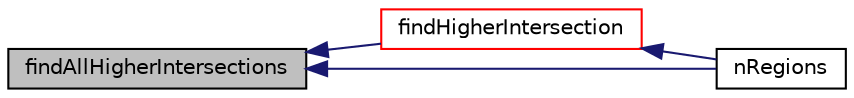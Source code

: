 digraph "findAllHigherIntersections"
{
  bgcolor="transparent";
  edge [fontname="Helvetica",fontsize="10",labelfontname="Helvetica",labelfontsize="10"];
  node [fontname="Helvetica",fontsize="10",shape=record];
  rankdir="LR";
  Node1 [label="findAllHigherIntersections",height=0.2,width=0.4,color="black", fillcolor="grey75", style="filled", fontcolor="black"];
  Node1 -> Node2 [dir="back",color="midnightblue",fontsize="10",style="solid",fontname="Helvetica"];
  Node2 [label="findHigherIntersection",height=0.2,width=0.4,color="red",URL="$a02117.html#a8815ba0055085e9e59336f8acd12fcca",tooltip="Find intersection of edge. Return -1 or first surface. "];
  Node2 -> Node3 [dir="back",color="midnightblue",fontsize="10",style="solid",fontname="Helvetica"];
  Node3 [label="nRegions",height=0.2,width=0.4,color="black",URL="$a02117.html#a57f980c4312eca2cfa550ab99040161d"];
  Node1 -> Node3 [dir="back",color="midnightblue",fontsize="10",style="solid",fontname="Helvetica"];
}
